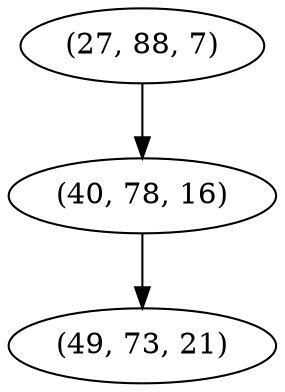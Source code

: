 digraph tree {
    "(27, 88, 7)";
    "(40, 78, 16)";
    "(49, 73, 21)";
    "(27, 88, 7)" -> "(40, 78, 16)";
    "(40, 78, 16)" -> "(49, 73, 21)";
}
